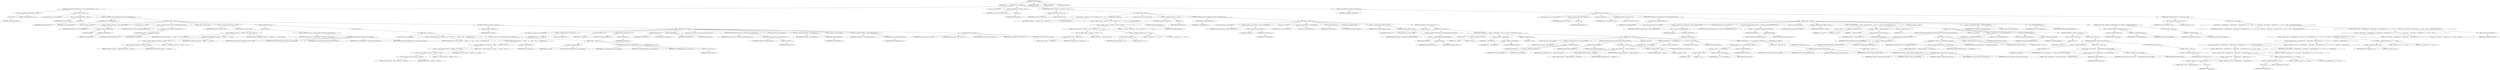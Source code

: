 digraph "doFileOperations" {  
"162" [label = <(METHOD,doFileOperations)<SUB>94</SUB>> ]
"7" [label = <(PARAM,this)<SUB>94</SUB>> ]
"163" [label = <(BLOCK,&lt;empty&gt;,&lt;empty&gt;)<SUB>94</SUB>> ]
"164" [label = <(CONTROL_STRUCTURE,if (completeDirMap.size() &gt; 0),if (completeDirMap.size() &gt; 0))<SUB>96</SUB>> ]
"165" [label = <(&lt;operator&gt;.greaterThan,completeDirMap.size() &gt; 0)<SUB>96</SUB>> ]
"166" [label = <(size,size())<SUB>96</SUB>> ]
"167" [label = <(IDENTIFIER,completeDirMap,size())<SUB>96</SUB>> ]
"168" [label = <(LITERAL,0,completeDirMap.size() &gt; 0)<SUB>96</SUB>> ]
"169" [label = <(BLOCK,&lt;empty&gt;,&lt;empty&gt;)<SUB>96</SUB>> ]
"170" [label = <(LOCAL,Enumeration e: java.util.Enumeration)> ]
"171" [label = <(&lt;operator&gt;.assignment,Enumeration e = keys())<SUB>97</SUB>> ]
"172" [label = <(IDENTIFIER,e,Enumeration e = keys())<SUB>97</SUB>> ]
"173" [label = <(keys,keys())<SUB>97</SUB>> ]
"174" [label = <(IDENTIFIER,completeDirMap,keys())<SUB>97</SUB>> ]
"175" [label = <(CONTROL_STRUCTURE,while (e.hasMoreElements()),while (e.hasMoreElements()))<SUB>98</SUB>> ]
"176" [label = <(hasMoreElements,e.hasMoreElements())<SUB>98</SUB>> ]
"177" [label = <(IDENTIFIER,e,e.hasMoreElements())<SUB>98</SUB>> ]
"178" [label = <(BLOCK,&lt;empty&gt;,&lt;empty&gt;)<SUB>98</SUB>> ]
"179" [label = <(LOCAL,File fromDir: java.io.File)> ]
"180" [label = <(&lt;operator&gt;.assignment,File fromDir = (File) e.nextElement())<SUB>99</SUB>> ]
"181" [label = <(IDENTIFIER,fromDir,File fromDir = (File) e.nextElement())<SUB>99</SUB>> ]
"182" [label = <(&lt;operator&gt;.cast,(File) e.nextElement())<SUB>99</SUB>> ]
"183" [label = <(TYPE_REF,File,File)<SUB>99</SUB>> ]
"184" [label = <(nextElement,e.nextElement())<SUB>99</SUB>> ]
"185" [label = <(IDENTIFIER,e,e.nextElement())<SUB>99</SUB>> ]
"186" [label = <(LOCAL,File toDir: java.io.File)> ]
"187" [label = <(&lt;operator&gt;.assignment,File toDir = (File) completeDirMap.get(fromDir))<SUB>100</SUB>> ]
"188" [label = <(IDENTIFIER,toDir,File toDir = (File) completeDirMap.get(fromDir))<SUB>100</SUB>> ]
"189" [label = <(&lt;operator&gt;.cast,(File) completeDirMap.get(fromDir))<SUB>100</SUB>> ]
"190" [label = <(TYPE_REF,File,File)<SUB>100</SUB>> ]
"191" [label = <(get,get(fromDir))<SUB>100</SUB>> ]
"192" [label = <(IDENTIFIER,completeDirMap,get(fromDir))<SUB>100</SUB>> ]
"193" [label = <(IDENTIFIER,fromDir,get(fromDir))<SUB>100</SUB>> ]
"194" [label = <(LOCAL,boolean renamed: boolean)> ]
"195" [label = <(&lt;operator&gt;.assignment,boolean renamed = false)<SUB>101</SUB>> ]
"196" [label = <(IDENTIFIER,renamed,boolean renamed = false)<SUB>101</SUB>> ]
"197" [label = <(LITERAL,false,boolean renamed = false)<SUB>101</SUB>> ]
"198" [label = <(CONTROL_STRUCTURE,try,try)<SUB>102</SUB>> ]
"199" [label = <(BLOCK,try,try)<SUB>102</SUB>> ]
"200" [label = <(log,log(&quot;Attempting to rename dir: &quot; + fromDir + &quot; to &quot; + toDir, verbosity))<SUB>103</SUB>> ]
"6" [label = <(IDENTIFIER,this,log(&quot;Attempting to rename dir: &quot; + fromDir + &quot; to &quot; + toDir, verbosity))<SUB>103</SUB>> ]
"201" [label = <(&lt;operator&gt;.addition,&quot;Attempting to rename dir: &quot; + fromDir + &quot; to &quot; + toDir)<SUB>103</SUB>> ]
"202" [label = <(&lt;operator&gt;.addition,&quot;Attempting to rename dir: &quot; + fromDir + &quot; to &quot;)<SUB>103</SUB>> ]
"203" [label = <(&lt;operator&gt;.addition,&quot;Attempting to rename dir: &quot; + fromDir)<SUB>103</SUB>> ]
"204" [label = <(LITERAL,&quot;Attempting to rename dir: &quot;,&quot;Attempting to rename dir: &quot; + fromDir)<SUB>103</SUB>> ]
"205" [label = <(IDENTIFIER,fromDir,&quot;Attempting to rename dir: &quot; + fromDir)<SUB>103</SUB>> ]
"206" [label = <(LITERAL,&quot; to &quot;,&quot;Attempting to rename dir: &quot; + fromDir + &quot; to &quot;)<SUB>104</SUB>> ]
"207" [label = <(IDENTIFIER,toDir,&quot;Attempting to rename dir: &quot; + fromDir + &quot; to &quot; + toDir)<SUB>104</SUB>> ]
"208" [label = <(IDENTIFIER,verbosity,log(&quot;Attempting to rename dir: &quot; + fromDir + &quot; to &quot; + toDir, verbosity))<SUB>104</SUB>> ]
"209" [label = <(&lt;operator&gt;.assignment,renamed = renameFile(fromDir, toDir, filtering, forceOverwrite))<SUB>105</SUB>> ]
"210" [label = <(IDENTIFIER,renamed,renamed = renameFile(fromDir, toDir, filtering, forceOverwrite))<SUB>105</SUB>> ]
"211" [label = <(renameFile,renameFile(fromDir, toDir, filtering, forceOverwrite))<SUB>106</SUB>> ]
"8" [label = <(IDENTIFIER,this,renameFile(fromDir, toDir, filtering, forceOverwrite))<SUB>106</SUB>> ]
"212" [label = <(IDENTIFIER,fromDir,renameFile(fromDir, toDir, filtering, forceOverwrite))<SUB>106</SUB>> ]
"213" [label = <(IDENTIFIER,toDir,renameFile(fromDir, toDir, filtering, forceOverwrite))<SUB>106</SUB>> ]
"214" [label = <(IDENTIFIER,filtering,renameFile(fromDir, toDir, filtering, forceOverwrite))<SUB>106</SUB>> ]
"215" [label = <(IDENTIFIER,forceOverwrite,renameFile(fromDir, toDir, filtering, forceOverwrite))<SUB>106</SUB>> ]
"216" [label = <(BLOCK,catch,catch)> ]
"217" [label = <(BLOCK,&lt;empty&gt;,&lt;empty&gt;)<SUB>107</SUB>> ]
"218" [label = <(LOCAL,String msg: java.lang.String)> ]
"219" [label = <(&lt;operator&gt;.assignment,String msg = &quot;Failed to rename dir &quot; + fromDir + &quot; to &quot; + toDir + &quot; due to &quot; + ioe.getMessage())<SUB>108</SUB>> ]
"220" [label = <(IDENTIFIER,msg,String msg = &quot;Failed to rename dir &quot; + fromDir + &quot; to &quot; + toDir + &quot; due to &quot; + ioe.getMessage())<SUB>108</SUB>> ]
"221" [label = <(&lt;operator&gt;.addition,&quot;Failed to rename dir &quot; + fromDir + &quot; to &quot; + toDir + &quot; due to &quot; + ioe.getMessage())<SUB>108</SUB>> ]
"222" [label = <(&lt;operator&gt;.addition,&quot;Failed to rename dir &quot; + fromDir + &quot; to &quot; + toDir + &quot; due to &quot;)<SUB>108</SUB>> ]
"223" [label = <(&lt;operator&gt;.addition,&quot;Failed to rename dir &quot; + fromDir + &quot; to &quot; + toDir)<SUB>108</SUB>> ]
"224" [label = <(&lt;operator&gt;.addition,&quot;Failed to rename dir &quot; + fromDir + &quot; to &quot;)<SUB>108</SUB>> ]
"225" [label = <(&lt;operator&gt;.addition,&quot;Failed to rename dir &quot; + fromDir)<SUB>108</SUB>> ]
"226" [label = <(LITERAL,&quot;Failed to rename dir &quot;,&quot;Failed to rename dir &quot; + fromDir)<SUB>108</SUB>> ]
"227" [label = <(IDENTIFIER,fromDir,&quot;Failed to rename dir &quot; + fromDir)<SUB>108</SUB>> ]
"228" [label = <(LITERAL,&quot; to &quot;,&quot;Failed to rename dir &quot; + fromDir + &quot; to &quot;)<SUB>109</SUB>> ]
"229" [label = <(IDENTIFIER,toDir,&quot;Failed to rename dir &quot; + fromDir + &quot; to &quot; + toDir)<SUB>109</SUB>> ]
"230" [label = <(LITERAL,&quot; due to &quot;,&quot;Failed to rename dir &quot; + fromDir + &quot; to &quot; + toDir + &quot; due to &quot;)<SUB>110</SUB>> ]
"231" [label = <(getMessage,ioe.getMessage())<SUB>110</SUB>> ]
"232" [label = <(IDENTIFIER,ioe,ioe.getMessage())<SUB>110</SUB>> ]
"233" [label = <(&lt;operator&gt;.throw,throw new BuildException(msg, ioe, getLocation());)<SUB>111</SUB>> ]
"234" [label = <(BLOCK,&lt;empty&gt;,&lt;empty&gt;)<SUB>111</SUB>> ]
"235" [label = <(&lt;operator&gt;.assignment,&lt;empty&gt;)> ]
"236" [label = <(IDENTIFIER,$obj2,&lt;empty&gt;)> ]
"237" [label = <(&lt;operator&gt;.alloc,new BuildException(msg, ioe, getLocation()))<SUB>111</SUB>> ]
"238" [label = <(&lt;init&gt;,new BuildException(msg, ioe, getLocation()))<SUB>111</SUB>> ]
"239" [label = <(IDENTIFIER,$obj2,new BuildException(msg, ioe, getLocation()))> ]
"240" [label = <(IDENTIFIER,msg,new BuildException(msg, ioe, getLocation()))<SUB>111</SUB>> ]
"241" [label = <(IDENTIFIER,ioe,new BuildException(msg, ioe, getLocation()))<SUB>111</SUB>> ]
"242" [label = <(getLocation,getLocation())<SUB>111</SUB>> ]
"9" [label = <(IDENTIFIER,this,getLocation())<SUB>111</SUB>> ]
"243" [label = <(IDENTIFIER,$obj2,&lt;empty&gt;)> ]
"244" [label = <(CONTROL_STRUCTURE,if (!renamed),if (!renamed))<SUB>113</SUB>> ]
"245" [label = <(&lt;operator&gt;.logicalNot,!renamed)<SUB>113</SUB>> ]
"246" [label = <(IDENTIFIER,renamed,!renamed)<SUB>113</SUB>> ]
"247" [label = <(BLOCK,&lt;empty&gt;,&lt;empty&gt;)<SUB>113</SUB>> ]
"11" [label = <(LOCAL,FileSet fs: org.apache.tools.ant.types.FileSet)> ]
"248" [label = <(&lt;operator&gt;.assignment,FileSet fs = new FileSet())<SUB>114</SUB>> ]
"249" [label = <(IDENTIFIER,fs,FileSet fs = new FileSet())<SUB>114</SUB>> ]
"250" [label = <(&lt;operator&gt;.alloc,new FileSet())<SUB>114</SUB>> ]
"251" [label = <(&lt;init&gt;,new FileSet())<SUB>114</SUB>> ]
"10" [label = <(IDENTIFIER,fs,new FileSet())<SUB>114</SUB>> ]
"252" [label = <(setProject,setProject(getProject()))<SUB>115</SUB>> ]
"253" [label = <(IDENTIFIER,fs,setProject(getProject()))<SUB>115</SUB>> ]
"254" [label = <(getProject,getProject())<SUB>115</SUB>> ]
"12" [label = <(IDENTIFIER,this,getProject())<SUB>115</SUB>> ]
"255" [label = <(setDir,setDir(fromDir))<SUB>116</SUB>> ]
"256" [label = <(IDENTIFIER,fs,setDir(fromDir))<SUB>116</SUB>> ]
"257" [label = <(IDENTIFIER,fromDir,setDir(fromDir))<SUB>116</SUB>> ]
"258" [label = <(addFileset,addFileset(fs))<SUB>117</SUB>> ]
"13" [label = <(IDENTIFIER,this,addFileset(fs))<SUB>117</SUB>> ]
"259" [label = <(IDENTIFIER,fs,addFileset(fs))<SUB>117</SUB>> ]
"260" [label = <(LOCAL,DirectoryScanner ds: org.apache.tools.ant.DirectoryScanner)> ]
"261" [label = <(&lt;operator&gt;.assignment,DirectoryScanner ds = getDirectoryScanner(getProject()))<SUB>118</SUB>> ]
"262" [label = <(IDENTIFIER,ds,DirectoryScanner ds = getDirectoryScanner(getProject()))<SUB>118</SUB>> ]
"263" [label = <(getDirectoryScanner,getDirectoryScanner(getProject()))<SUB>118</SUB>> ]
"264" [label = <(IDENTIFIER,fs,getDirectoryScanner(getProject()))<SUB>118</SUB>> ]
"265" [label = <(getProject,getProject())<SUB>118</SUB>> ]
"14" [label = <(IDENTIFIER,this,getProject())<SUB>118</SUB>> ]
"266" [label = <(LOCAL,String[] files: java.lang.String[])> ]
"267" [label = <(&lt;operator&gt;.assignment,String[] files = getIncludedFiles())<SUB>119</SUB>> ]
"268" [label = <(IDENTIFIER,files,String[] files = getIncludedFiles())<SUB>119</SUB>> ]
"269" [label = <(getIncludedFiles,getIncludedFiles())<SUB>119</SUB>> ]
"270" [label = <(IDENTIFIER,ds,getIncludedFiles())<SUB>119</SUB>> ]
"271" [label = <(LOCAL,String[] dirs: java.lang.String[])> ]
"272" [label = <(&lt;operator&gt;.assignment,String[] dirs = getIncludedDirectories())<SUB>120</SUB>> ]
"273" [label = <(IDENTIFIER,dirs,String[] dirs = getIncludedDirectories())<SUB>120</SUB>> ]
"274" [label = <(getIncludedDirectories,getIncludedDirectories())<SUB>120</SUB>> ]
"275" [label = <(IDENTIFIER,ds,getIncludedDirectories())<SUB>120</SUB>> ]
"276" [label = <(scan,scan(fromDir, toDir, files, dirs))<SUB>121</SUB>> ]
"15" [label = <(IDENTIFIER,this,scan(fromDir, toDir, files, dirs))<SUB>121</SUB>> ]
"277" [label = <(IDENTIFIER,fromDir,scan(fromDir, toDir, files, dirs))<SUB>121</SUB>> ]
"278" [label = <(IDENTIFIER,toDir,scan(fromDir, toDir, files, dirs))<SUB>121</SUB>> ]
"279" [label = <(IDENTIFIER,files,scan(fromDir, toDir, files, dirs))<SUB>121</SUB>> ]
"280" [label = <(IDENTIFIER,dirs,scan(fromDir, toDir, files, dirs))<SUB>121</SUB>> ]
"281" [label = <(LOCAL,int moveCount: int)> ]
"282" [label = <(&lt;operator&gt;.assignment,int moveCount = size())<SUB>125</SUB>> ]
"283" [label = <(IDENTIFIER,moveCount,int moveCount = size())<SUB>125</SUB>> ]
"284" [label = <(size,size())<SUB>125</SUB>> ]
"285" [label = <(IDENTIFIER,fileCopyMap,size())<SUB>125</SUB>> ]
"286" [label = <(CONTROL_STRUCTURE,if (moveCount &gt; 0),if (moveCount &gt; 0))<SUB>126</SUB>> ]
"287" [label = <(&lt;operator&gt;.greaterThan,moveCount &gt; 0)<SUB>126</SUB>> ]
"288" [label = <(IDENTIFIER,moveCount,moveCount &gt; 0)<SUB>126</SUB>> ]
"289" [label = <(LITERAL,0,moveCount &gt; 0)<SUB>126</SUB>> ]
"290" [label = <(BLOCK,&lt;empty&gt;,&lt;empty&gt;)<SUB>126</SUB>> ]
"291" [label = <(log,log(&quot;Moving &quot; + moveCount + &quot; file&quot; + ((moveCount == 1) ? &quot;&quot; : &quot;s&quot;) + &quot; to &quot; + destDir.getAbsolutePath()))<SUB>127</SUB>> ]
"16" [label = <(IDENTIFIER,this,log(&quot;Moving &quot; + moveCount + &quot; file&quot; + ((moveCount == 1) ? &quot;&quot; : &quot;s&quot;) + &quot; to &quot; + destDir.getAbsolutePath()))<SUB>127</SUB>> ]
"292" [label = <(&lt;operator&gt;.addition,&quot;Moving &quot; + moveCount + &quot; file&quot; + ((moveCount == 1) ? &quot;&quot; : &quot;s&quot;) + &quot; to &quot; + destDir.getAbsolutePath())<SUB>127</SUB>> ]
"293" [label = <(&lt;operator&gt;.addition,&quot;Moving &quot; + moveCount + &quot; file&quot; + ((moveCount == 1) ? &quot;&quot; : &quot;s&quot;) + &quot; to &quot;)<SUB>127</SUB>> ]
"294" [label = <(&lt;operator&gt;.addition,&quot;Moving &quot; + moveCount + &quot; file&quot; + ((moveCount == 1) ? &quot;&quot; : &quot;s&quot;))<SUB>127</SUB>> ]
"295" [label = <(&lt;operator&gt;.addition,&quot;Moving &quot; + moveCount + &quot; file&quot;)<SUB>127</SUB>> ]
"296" [label = <(&lt;operator&gt;.addition,&quot;Moving &quot; + moveCount)<SUB>127</SUB>> ]
"297" [label = <(LITERAL,&quot;Moving &quot;,&quot;Moving &quot; + moveCount)<SUB>127</SUB>> ]
"298" [label = <(IDENTIFIER,moveCount,&quot;Moving &quot; + moveCount)<SUB>127</SUB>> ]
"299" [label = <(LITERAL,&quot; file&quot;,&quot;Moving &quot; + moveCount + &quot; file&quot;)<SUB>127</SUB>> ]
"300" [label = <(&lt;operator&gt;.conditional,(moveCount == 1) ? &quot;&quot; : &quot;s&quot;)<SUB>128</SUB>> ]
"301" [label = <(&lt;operator&gt;.equals,moveCount == 1)<SUB>128</SUB>> ]
"302" [label = <(IDENTIFIER,moveCount,moveCount == 1)<SUB>128</SUB>> ]
"303" [label = <(LITERAL,1,moveCount == 1)<SUB>128</SUB>> ]
"304" [label = <(LITERAL,&quot;&quot;,(moveCount == 1) ? &quot;&quot; : &quot;s&quot;)<SUB>128</SUB>> ]
"305" [label = <(LITERAL,&quot;s&quot;,(moveCount == 1) ? &quot;&quot; : &quot;s&quot;)<SUB>128</SUB>> ]
"306" [label = <(LITERAL,&quot; to &quot;,&quot;Moving &quot; + moveCount + &quot; file&quot; + ((moveCount == 1) ? &quot;&quot; : &quot;s&quot;) + &quot; to &quot;)<SUB>129</SUB>> ]
"307" [label = <(getAbsolutePath,getAbsolutePath())<SUB>129</SUB>> ]
"308" [label = <(IDENTIFIER,destDir,getAbsolutePath())<SUB>129</SUB>> ]
"309" [label = <(LOCAL,Enumeration e: java.util.Enumeration)> ]
"310" [label = <(&lt;operator&gt;.assignment,Enumeration e = keys())<SUB>131</SUB>> ]
"311" [label = <(IDENTIFIER,e,Enumeration e = keys())<SUB>131</SUB>> ]
"312" [label = <(keys,keys())<SUB>131</SUB>> ]
"313" [label = <(IDENTIFIER,fileCopyMap,keys())<SUB>131</SUB>> ]
"314" [label = <(CONTROL_STRUCTURE,while (e.hasMoreElements()),while (e.hasMoreElements()))<SUB>132</SUB>> ]
"315" [label = <(hasMoreElements,e.hasMoreElements())<SUB>132</SUB>> ]
"316" [label = <(IDENTIFIER,e,e.hasMoreElements())<SUB>132</SUB>> ]
"317" [label = <(BLOCK,&lt;empty&gt;,&lt;empty&gt;)<SUB>132</SUB>> ]
"318" [label = <(LOCAL,String fromFile: java.lang.String)> ]
"319" [label = <(&lt;operator&gt;.assignment,String fromFile = (String) e.nextElement())<SUB>133</SUB>> ]
"320" [label = <(IDENTIFIER,fromFile,String fromFile = (String) e.nextElement())<SUB>133</SUB>> ]
"321" [label = <(&lt;operator&gt;.cast,(String) e.nextElement())<SUB>133</SUB>> ]
"322" [label = <(TYPE_REF,String,String)<SUB>133</SUB>> ]
"323" [label = <(nextElement,e.nextElement())<SUB>133</SUB>> ]
"324" [label = <(IDENTIFIER,e,e.nextElement())<SUB>133</SUB>> ]
"18" [label = <(LOCAL,File f: java.io.File)> ]
"325" [label = <(&lt;operator&gt;.assignment,File f = new File(fromFile))<SUB>135</SUB>> ]
"326" [label = <(IDENTIFIER,f,File f = new File(fromFile))<SUB>135</SUB>> ]
"327" [label = <(&lt;operator&gt;.alloc,new File(fromFile))<SUB>135</SUB>> ]
"328" [label = <(&lt;init&gt;,new File(fromFile))<SUB>135</SUB>> ]
"17" [label = <(IDENTIFIER,f,new File(fromFile))<SUB>135</SUB>> ]
"329" [label = <(IDENTIFIER,fromFile,new File(fromFile))<SUB>135</SUB>> ]
"330" [label = <(LOCAL,boolean selfMove: boolean)> ]
"331" [label = <(&lt;operator&gt;.assignment,boolean selfMove = false)<SUB>136</SUB>> ]
"332" [label = <(IDENTIFIER,selfMove,boolean selfMove = false)<SUB>136</SUB>> ]
"333" [label = <(LITERAL,false,boolean selfMove = false)<SUB>136</SUB>> ]
"334" [label = <(CONTROL_STRUCTURE,if (f.exists()),if (f.exists()))<SUB>137</SUB>> ]
"335" [label = <(exists,f.exists())<SUB>137</SUB>> ]
"336" [label = <(IDENTIFIER,f,f.exists())<SUB>137</SUB>> ]
"337" [label = <(BLOCK,&lt;empty&gt;,&lt;empty&gt;)<SUB>137</SUB>> ]
"338" [label = <(LOCAL,String[] toFiles: java.lang.String[])> ]
"339" [label = <(&lt;operator&gt;.assignment,String[] toFiles = (String[]) fileCopyMap.get(fromFile))<SUB>138</SUB>> ]
"340" [label = <(IDENTIFIER,toFiles,String[] toFiles = (String[]) fileCopyMap.get(fromFile))<SUB>138</SUB>> ]
"341" [label = <(&lt;operator&gt;.cast,(String[]) fileCopyMap.get(fromFile))<SUB>138</SUB>> ]
"342" [label = <(TYPE_REF,String[],String[])<SUB>138</SUB>> ]
"343" [label = <(get,get(fromFile))<SUB>138</SUB>> ]
"344" [label = <(IDENTIFIER,fileCopyMap,get(fromFile))<SUB>138</SUB>> ]
"345" [label = <(IDENTIFIER,fromFile,get(fromFile))<SUB>138</SUB>> ]
"346" [label = <(CONTROL_STRUCTURE,for (int i = 0; Some(i &lt; toFiles.length); i++),for (int i = 0; Some(i &lt; toFiles.length); i++))<SUB>139</SUB>> ]
"347" [label = <(LOCAL,int i: int)> ]
"348" [label = <(&lt;operator&gt;.assignment,int i = 0)<SUB>139</SUB>> ]
"349" [label = <(IDENTIFIER,i,int i = 0)<SUB>139</SUB>> ]
"350" [label = <(LITERAL,0,int i = 0)<SUB>139</SUB>> ]
"351" [label = <(&lt;operator&gt;.lessThan,i &lt; toFiles.length)<SUB>139</SUB>> ]
"352" [label = <(IDENTIFIER,i,i &lt; toFiles.length)<SUB>139</SUB>> ]
"353" [label = <(&lt;operator&gt;.fieldAccess,toFiles.length)<SUB>139</SUB>> ]
"354" [label = <(IDENTIFIER,toFiles,i &lt; toFiles.length)<SUB>139</SUB>> ]
"355" [label = <(FIELD_IDENTIFIER,length,length)<SUB>139</SUB>> ]
"356" [label = <(&lt;operator&gt;.postIncrement,i++)<SUB>139</SUB>> ]
"357" [label = <(IDENTIFIER,i,i++)<SUB>139</SUB>> ]
"358" [label = <(BLOCK,&lt;empty&gt;,&lt;empty&gt;)<SUB>139</SUB>> ]
"359" [label = <(LOCAL,String toFile: java.lang.String)> ]
"360" [label = <(&lt;operator&gt;.assignment,String toFile = (String) toFiles[i])<SUB>140</SUB>> ]
"361" [label = <(IDENTIFIER,toFile,String toFile = (String) toFiles[i])<SUB>140</SUB>> ]
"362" [label = <(&lt;operator&gt;.cast,(String) toFiles[i])<SUB>140</SUB>> ]
"363" [label = <(TYPE_REF,String,String)<SUB>140</SUB>> ]
"364" [label = <(&lt;operator&gt;.indexAccess,toFiles[i])<SUB>140</SUB>> ]
"365" [label = <(IDENTIFIER,toFiles,(String) toFiles[i])<SUB>140</SUB>> ]
"366" [label = <(IDENTIFIER,i,(String) toFiles[i])<SUB>140</SUB>> ]
"367" [label = <(CONTROL_STRUCTURE,if (fromFile.equals(toFile)),if (fromFile.equals(toFile)))<SUB>142</SUB>> ]
"368" [label = <(equals,fromFile.equals(toFile))<SUB>142</SUB>> ]
"369" [label = <(IDENTIFIER,fromFile,fromFile.equals(toFile))<SUB>142</SUB>> ]
"370" [label = <(IDENTIFIER,toFile,fromFile.equals(toFile))<SUB>142</SUB>> ]
"371" [label = <(BLOCK,&lt;empty&gt;,&lt;empty&gt;)<SUB>142</SUB>> ]
"372" [label = <(log,log(&quot;Skipping self-move of &quot; + fromFile, verbosity))<SUB>143</SUB>> ]
"19" [label = <(IDENTIFIER,this,log(&quot;Skipping self-move of &quot; + fromFile, verbosity))<SUB>143</SUB>> ]
"373" [label = <(&lt;operator&gt;.addition,&quot;Skipping self-move of &quot; + fromFile)<SUB>143</SUB>> ]
"374" [label = <(LITERAL,&quot;Skipping self-move of &quot;,&quot;Skipping self-move of &quot; + fromFile)<SUB>143</SUB>> ]
"375" [label = <(IDENTIFIER,fromFile,&quot;Skipping self-move of &quot; + fromFile)<SUB>143</SUB>> ]
"376" [label = <(IDENTIFIER,verbosity,log(&quot;Skipping self-move of &quot; + fromFile, verbosity))<SUB>143</SUB>> ]
"377" [label = <(&lt;operator&gt;.assignment,selfMove = true)<SUB>144</SUB>> ]
"378" [label = <(IDENTIFIER,selfMove,selfMove = true)<SUB>144</SUB>> ]
"379" [label = <(LITERAL,true,selfMove = true)<SUB>144</SUB>> ]
"380" [label = <(CONTROL_STRUCTURE,continue;,continue;)<SUB>148</SUB>> ]
"21" [label = <(LOCAL,File d: java.io.File)> ]
"381" [label = <(&lt;operator&gt;.assignment,File d = new File(toFile))<SUB>150</SUB>> ]
"382" [label = <(IDENTIFIER,d,File d = new File(toFile))<SUB>150</SUB>> ]
"383" [label = <(&lt;operator&gt;.alloc,new File(toFile))<SUB>150</SUB>> ]
"384" [label = <(&lt;init&gt;,new File(toFile))<SUB>150</SUB>> ]
"20" [label = <(IDENTIFIER,d,new File(toFile))<SUB>150</SUB>> ]
"385" [label = <(IDENTIFIER,toFile,new File(toFile))<SUB>150</SUB>> ]
"386" [label = <(CONTROL_STRUCTURE,if ((i + 1) == toFiles.length &amp;&amp; !selfMove),if ((i + 1) == toFiles.length &amp;&amp; !selfMove))<SUB>151</SUB>> ]
"387" [label = <(&lt;operator&gt;.logicalAnd,(i + 1) == toFiles.length &amp;&amp; !selfMove)<SUB>151</SUB>> ]
"388" [label = <(&lt;operator&gt;.equals,(i + 1) == toFiles.length)<SUB>151</SUB>> ]
"389" [label = <(&lt;operator&gt;.addition,i + 1)<SUB>151</SUB>> ]
"390" [label = <(IDENTIFIER,i,i + 1)<SUB>151</SUB>> ]
"391" [label = <(LITERAL,1,i + 1)<SUB>151</SUB>> ]
"392" [label = <(&lt;operator&gt;.fieldAccess,toFiles.length)<SUB>151</SUB>> ]
"393" [label = <(IDENTIFIER,toFiles,(i + 1) == toFiles.length)<SUB>151</SUB>> ]
"394" [label = <(FIELD_IDENTIFIER,length,length)<SUB>151</SUB>> ]
"395" [label = <(&lt;operator&gt;.logicalNot,!selfMove)<SUB>151</SUB>> ]
"396" [label = <(IDENTIFIER,selfMove,!selfMove)<SUB>151</SUB>> ]
"397" [label = <(BLOCK,&lt;empty&gt;,&lt;empty&gt;)<SUB>151</SUB>> ]
"398" [label = <(moveFile,moveFile(f, d, filtering, forceOverwrite))<SUB>154</SUB>> ]
"22" [label = <(IDENTIFIER,this,moveFile(f, d, filtering, forceOverwrite))<SUB>154</SUB>> ]
"399" [label = <(IDENTIFIER,f,moveFile(f, d, filtering, forceOverwrite))<SUB>154</SUB>> ]
"400" [label = <(IDENTIFIER,d,moveFile(f, d, filtering, forceOverwrite))<SUB>154</SUB>> ]
"401" [label = <(IDENTIFIER,filtering,moveFile(f, d, filtering, forceOverwrite))<SUB>154</SUB>> ]
"402" [label = <(IDENTIFIER,forceOverwrite,moveFile(f, d, filtering, forceOverwrite))<SUB>154</SUB>> ]
"403" [label = <(CONTROL_STRUCTURE,else,else)<SUB>155</SUB>> ]
"404" [label = <(BLOCK,&lt;empty&gt;,&lt;empty&gt;)<SUB>155</SUB>> ]
"405" [label = <(copyFile,copyFile(f, d, filtering, forceOverwrite))<SUB>156</SUB>> ]
"23" [label = <(IDENTIFIER,this,copyFile(f, d, filtering, forceOverwrite))<SUB>156</SUB>> ]
"406" [label = <(IDENTIFIER,f,copyFile(f, d, filtering, forceOverwrite))<SUB>156</SUB>> ]
"407" [label = <(IDENTIFIER,d,copyFile(f, d, filtering, forceOverwrite))<SUB>156</SUB>> ]
"408" [label = <(IDENTIFIER,filtering,copyFile(f, d, filtering, forceOverwrite))<SUB>156</SUB>> ]
"409" [label = <(IDENTIFIER,forceOverwrite,copyFile(f, d, filtering, forceOverwrite))<SUB>156</SUB>> ]
"410" [label = <(CONTROL_STRUCTURE,if (includeEmpty),if (includeEmpty))<SUB>163</SUB>> ]
"411" [label = <(IDENTIFIER,includeEmpty,if (includeEmpty))<SUB>163</SUB>> ]
"412" [label = <(BLOCK,&lt;empty&gt;,&lt;empty&gt;)<SUB>163</SUB>> ]
"413" [label = <(LOCAL,Enumeration e: java.util.Enumeration)> ]
"414" [label = <(&lt;operator&gt;.assignment,Enumeration e = keys())<SUB>164</SUB>> ]
"415" [label = <(IDENTIFIER,e,Enumeration e = keys())<SUB>164</SUB>> ]
"416" [label = <(keys,keys())<SUB>164</SUB>> ]
"417" [label = <(IDENTIFIER,dirCopyMap,keys())<SUB>164</SUB>> ]
"418" [label = <(LOCAL,int createCount: int)> ]
"419" [label = <(&lt;operator&gt;.assignment,int createCount = 0)<SUB>165</SUB>> ]
"420" [label = <(IDENTIFIER,createCount,int createCount = 0)<SUB>165</SUB>> ]
"421" [label = <(LITERAL,0,int createCount = 0)<SUB>165</SUB>> ]
"422" [label = <(CONTROL_STRUCTURE,while (e.hasMoreElements()),while (e.hasMoreElements()))<SUB>166</SUB>> ]
"423" [label = <(hasMoreElements,e.hasMoreElements())<SUB>166</SUB>> ]
"424" [label = <(IDENTIFIER,e,e.hasMoreElements())<SUB>166</SUB>> ]
"425" [label = <(BLOCK,&lt;empty&gt;,&lt;empty&gt;)<SUB>166</SUB>> ]
"426" [label = <(LOCAL,String fromDirName: java.lang.String)> ]
"427" [label = <(&lt;operator&gt;.assignment,String fromDirName = (String) e.nextElement())<SUB>167</SUB>> ]
"428" [label = <(IDENTIFIER,fromDirName,String fromDirName = (String) e.nextElement())<SUB>167</SUB>> ]
"429" [label = <(&lt;operator&gt;.cast,(String) e.nextElement())<SUB>167</SUB>> ]
"430" [label = <(TYPE_REF,String,String)<SUB>167</SUB>> ]
"431" [label = <(nextElement,e.nextElement())<SUB>167</SUB>> ]
"432" [label = <(IDENTIFIER,e,e.nextElement())<SUB>167</SUB>> ]
"433" [label = <(LOCAL,String[] toDirNames: java.lang.String[])> ]
"434" [label = <(&lt;operator&gt;.assignment,String[] toDirNames = (String[]) dirCopyMap.get(fromDirName))<SUB>168</SUB>> ]
"435" [label = <(IDENTIFIER,toDirNames,String[] toDirNames = (String[]) dirCopyMap.get(fromDirName))<SUB>168</SUB>> ]
"436" [label = <(&lt;operator&gt;.cast,(String[]) dirCopyMap.get(fromDirName))<SUB>168</SUB>> ]
"437" [label = <(TYPE_REF,String[],String[])<SUB>168</SUB>> ]
"438" [label = <(get,get(fromDirName))<SUB>168</SUB>> ]
"439" [label = <(IDENTIFIER,dirCopyMap,get(fromDirName))<SUB>168</SUB>> ]
"440" [label = <(IDENTIFIER,fromDirName,get(fromDirName))<SUB>168</SUB>> ]
"441" [label = <(LOCAL,boolean selfMove: boolean)> ]
"442" [label = <(&lt;operator&gt;.assignment,boolean selfMove = false)<SUB>169</SUB>> ]
"443" [label = <(IDENTIFIER,selfMove,boolean selfMove = false)<SUB>169</SUB>> ]
"444" [label = <(LITERAL,false,boolean selfMove = false)<SUB>169</SUB>> ]
"445" [label = <(CONTROL_STRUCTURE,for (int i = 0; Some(i &lt; toDirNames.length); i++),for (int i = 0; Some(i &lt; toDirNames.length); i++))<SUB>170</SUB>> ]
"446" [label = <(LOCAL,int i: int)> ]
"447" [label = <(&lt;operator&gt;.assignment,int i = 0)<SUB>170</SUB>> ]
"448" [label = <(IDENTIFIER,i,int i = 0)<SUB>170</SUB>> ]
"449" [label = <(LITERAL,0,int i = 0)<SUB>170</SUB>> ]
"450" [label = <(&lt;operator&gt;.lessThan,i &lt; toDirNames.length)<SUB>170</SUB>> ]
"451" [label = <(IDENTIFIER,i,i &lt; toDirNames.length)<SUB>170</SUB>> ]
"452" [label = <(&lt;operator&gt;.fieldAccess,toDirNames.length)<SUB>170</SUB>> ]
"453" [label = <(IDENTIFIER,toDirNames,i &lt; toDirNames.length)<SUB>170</SUB>> ]
"454" [label = <(FIELD_IDENTIFIER,length,length)<SUB>170</SUB>> ]
"455" [label = <(&lt;operator&gt;.postIncrement,i++)<SUB>170</SUB>> ]
"456" [label = <(IDENTIFIER,i,i++)<SUB>170</SUB>> ]
"457" [label = <(BLOCK,&lt;empty&gt;,&lt;empty&gt;)<SUB>170</SUB>> ]
"458" [label = <(CONTROL_STRUCTURE,if (fromDirName.equals(toDirNames[i])),if (fromDirName.equals(toDirNames[i])))<SUB>172</SUB>> ]
"459" [label = <(equals,fromDirName.equals(toDirNames[i]))<SUB>172</SUB>> ]
"460" [label = <(IDENTIFIER,fromDirName,fromDirName.equals(toDirNames[i]))<SUB>172</SUB>> ]
"461" [label = <(&lt;operator&gt;.indexAccess,toDirNames[i])<SUB>172</SUB>> ]
"462" [label = <(IDENTIFIER,toDirNames,fromDirName.equals(toDirNames[i]))<SUB>172</SUB>> ]
"463" [label = <(IDENTIFIER,i,fromDirName.equals(toDirNames[i]))<SUB>172</SUB>> ]
"464" [label = <(BLOCK,&lt;empty&gt;,&lt;empty&gt;)<SUB>172</SUB>> ]
"465" [label = <(log,log(&quot;Skipping self-move of &quot; + fromDirName, verbosity))<SUB>173</SUB>> ]
"24" [label = <(IDENTIFIER,this,log(&quot;Skipping self-move of &quot; + fromDirName, verbosity))<SUB>173</SUB>> ]
"466" [label = <(&lt;operator&gt;.addition,&quot;Skipping self-move of &quot; + fromDirName)<SUB>173</SUB>> ]
"467" [label = <(LITERAL,&quot;Skipping self-move of &quot;,&quot;Skipping self-move of &quot; + fromDirName)<SUB>173</SUB>> ]
"468" [label = <(IDENTIFIER,fromDirName,&quot;Skipping self-move of &quot; + fromDirName)<SUB>173</SUB>> ]
"469" [label = <(IDENTIFIER,verbosity,log(&quot;Skipping self-move of &quot; + fromDirName, verbosity))<SUB>173</SUB>> ]
"470" [label = <(&lt;operator&gt;.assignment,selfMove = true)<SUB>174</SUB>> ]
"471" [label = <(IDENTIFIER,selfMove,selfMove = true)<SUB>174</SUB>> ]
"472" [label = <(LITERAL,true,selfMove = true)<SUB>174</SUB>> ]
"473" [label = <(CONTROL_STRUCTURE,continue;,continue;)<SUB>175</SUB>> ]
"26" [label = <(LOCAL,File d: java.io.File)> ]
"474" [label = <(&lt;operator&gt;.assignment,File d = new File(toDirNames[i]))<SUB>178</SUB>> ]
"475" [label = <(IDENTIFIER,d,File d = new File(toDirNames[i]))<SUB>178</SUB>> ]
"476" [label = <(&lt;operator&gt;.alloc,new File(toDirNames[i]))<SUB>178</SUB>> ]
"477" [label = <(&lt;init&gt;,new File(toDirNames[i]))<SUB>178</SUB>> ]
"25" [label = <(IDENTIFIER,d,new File(toDirNames[i]))<SUB>178</SUB>> ]
"478" [label = <(&lt;operator&gt;.indexAccess,toDirNames[i])<SUB>178</SUB>> ]
"479" [label = <(IDENTIFIER,toDirNames,new File(toDirNames[i]))<SUB>178</SUB>> ]
"480" [label = <(IDENTIFIER,i,new File(toDirNames[i]))<SUB>178</SUB>> ]
"481" [label = <(CONTROL_STRUCTURE,if (!d.exists()),if (!d.exists()))<SUB>179</SUB>> ]
"482" [label = <(&lt;operator&gt;.logicalNot,!d.exists())<SUB>179</SUB>> ]
"483" [label = <(exists,d.exists())<SUB>179</SUB>> ]
"484" [label = <(IDENTIFIER,d,d.exists())<SUB>179</SUB>> ]
"485" [label = <(BLOCK,&lt;empty&gt;,&lt;empty&gt;)<SUB>179</SUB>> ]
"486" [label = <(CONTROL_STRUCTURE,if (!d.mkdirs()),if (!d.mkdirs()))<SUB>180</SUB>> ]
"487" [label = <(&lt;operator&gt;.logicalNot,!d.mkdirs())<SUB>180</SUB>> ]
"488" [label = <(mkdirs,d.mkdirs())<SUB>180</SUB>> ]
"489" [label = <(IDENTIFIER,d,d.mkdirs())<SUB>180</SUB>> ]
"490" [label = <(BLOCK,&lt;empty&gt;,&lt;empty&gt;)<SUB>180</SUB>> ]
"491" [label = <(log,log(&quot;Unable to create directory &quot; + d.getAbsolutePath(), Project.MSG_ERR))<SUB>181</SUB>> ]
"27" [label = <(IDENTIFIER,this,log(&quot;Unable to create directory &quot; + d.getAbsolutePath(), Project.MSG_ERR))<SUB>181</SUB>> ]
"492" [label = <(&lt;operator&gt;.addition,&quot;Unable to create directory &quot; + d.getAbsolutePath())<SUB>181</SUB>> ]
"493" [label = <(LITERAL,&quot;Unable to create directory &quot;,&quot;Unable to create directory &quot; + d.getAbsolutePath())<SUB>181</SUB>> ]
"494" [label = <(getAbsolutePath,d.getAbsolutePath())<SUB>182</SUB>> ]
"495" [label = <(IDENTIFIER,d,d.getAbsolutePath())<SUB>182</SUB>> ]
"496" [label = <(&lt;operator&gt;.fieldAccess,Project.MSG_ERR)<SUB>182</SUB>> ]
"497" [label = <(IDENTIFIER,Project,log(&quot;Unable to create directory &quot; + d.getAbsolutePath(), Project.MSG_ERR))<SUB>182</SUB>> ]
"498" [label = <(FIELD_IDENTIFIER,MSG_ERR,MSG_ERR)<SUB>182</SUB>> ]
"499" [label = <(CONTROL_STRUCTURE,else,else)<SUB>183</SUB>> ]
"500" [label = <(BLOCK,&lt;empty&gt;,&lt;empty&gt;)<SUB>183</SUB>> ]
"501" [label = <(&lt;operator&gt;.postIncrement,createCount++)<SUB>184</SUB>> ]
"502" [label = <(IDENTIFIER,createCount,createCount++)<SUB>184</SUB>> ]
"29" [label = <(LOCAL,File fromDir: java.io.File)> ]
"503" [label = <(&lt;operator&gt;.assignment,File fromDir = new File(fromDirName))<SUB>189</SUB>> ]
"504" [label = <(IDENTIFIER,fromDir,File fromDir = new File(fromDirName))<SUB>189</SUB>> ]
"505" [label = <(&lt;operator&gt;.alloc,new File(fromDirName))<SUB>189</SUB>> ]
"506" [label = <(&lt;init&gt;,new File(fromDirName))<SUB>189</SUB>> ]
"28" [label = <(IDENTIFIER,fromDir,new File(fromDirName))<SUB>189</SUB>> ]
"507" [label = <(IDENTIFIER,fromDirName,new File(fromDirName))<SUB>189</SUB>> ]
"508" [label = <(CONTROL_STRUCTURE,if (!selfMove &amp;&amp; okToDelete(fromDir)),if (!selfMove &amp;&amp; okToDelete(fromDir)))<SUB>190</SUB>> ]
"509" [label = <(&lt;operator&gt;.logicalAnd,!selfMove &amp;&amp; okToDelete(fromDir))<SUB>190</SUB>> ]
"510" [label = <(&lt;operator&gt;.logicalNot,!selfMove)<SUB>190</SUB>> ]
"511" [label = <(IDENTIFIER,selfMove,!selfMove)<SUB>190</SUB>> ]
"512" [label = <(okToDelete,this.okToDelete(fromDir))<SUB>190</SUB>> ]
"30" [label = <(IDENTIFIER,this,this.okToDelete(fromDir))<SUB>190</SUB>> ]
"513" [label = <(IDENTIFIER,fromDir,this.okToDelete(fromDir))<SUB>190</SUB>> ]
"514" [label = <(BLOCK,&lt;empty&gt;,&lt;empty&gt;)<SUB>190</SUB>> ]
"515" [label = <(deleteDir,this.deleteDir(fromDir))<SUB>191</SUB>> ]
"31" [label = <(IDENTIFIER,this,this.deleteDir(fromDir))<SUB>191</SUB>> ]
"516" [label = <(IDENTIFIER,fromDir,this.deleteDir(fromDir))<SUB>191</SUB>> ]
"517" [label = <(CONTROL_STRUCTURE,if (createCount &gt; 0),if (createCount &gt; 0))<SUB>196</SUB>> ]
"518" [label = <(&lt;operator&gt;.greaterThan,createCount &gt; 0)<SUB>196</SUB>> ]
"519" [label = <(IDENTIFIER,createCount,createCount &gt; 0)<SUB>196</SUB>> ]
"520" [label = <(LITERAL,0,createCount &gt; 0)<SUB>196</SUB>> ]
"521" [label = <(BLOCK,&lt;empty&gt;,&lt;empty&gt;)<SUB>196</SUB>> ]
"522" [label = <(log,log(&quot;Moved &quot; + dirCopyMap.size() + &quot; empty director&quot; + (dirCopyMap.size() == 1 ? &quot;y&quot; : &quot;ies&quot;) + &quot; to &quot; + createCount + &quot; empty director&quot; + (createCount == 1 ? &quot;y&quot; : &quot;ies&quot;) + &quot; under &quot; + destDir.getAbsolutePath()))<SUB>197</SUB>> ]
"32" [label = <(IDENTIFIER,this,log(&quot;Moved &quot; + dirCopyMap.size() + &quot; empty director&quot; + (dirCopyMap.size() == 1 ? &quot;y&quot; : &quot;ies&quot;) + &quot; to &quot; + createCount + &quot; empty director&quot; + (createCount == 1 ? &quot;y&quot; : &quot;ies&quot;) + &quot; under &quot; + destDir.getAbsolutePath()))<SUB>197</SUB>> ]
"523" [label = <(&lt;operator&gt;.addition,&quot;Moved &quot; + dirCopyMap.size() + &quot; empty director&quot; + (dirCopyMap.size() == 1 ? &quot;y&quot; : &quot;ies&quot;) + &quot; to &quot; + createCount + &quot; empty director&quot; + (createCount == 1 ? &quot;y&quot; : &quot;ies&quot;) + &quot; under &quot; + destDir.getAbsolutePath())<SUB>197</SUB>> ]
"524" [label = <(&lt;operator&gt;.addition,&quot;Moved &quot; + dirCopyMap.size() + &quot; empty director&quot; + (dirCopyMap.size() == 1 ? &quot;y&quot; : &quot;ies&quot;) + &quot; to &quot; + createCount + &quot; empty director&quot; + (createCount == 1 ? &quot;y&quot; : &quot;ies&quot;) + &quot; under &quot;)<SUB>197</SUB>> ]
"525" [label = <(&lt;operator&gt;.addition,&quot;Moved &quot; + dirCopyMap.size() + &quot; empty director&quot; + (dirCopyMap.size() == 1 ? &quot;y&quot; : &quot;ies&quot;) + &quot; to &quot; + createCount + &quot; empty director&quot; + (createCount == 1 ? &quot;y&quot; : &quot;ies&quot;))<SUB>197</SUB>> ]
"526" [label = <(&lt;operator&gt;.addition,&quot;Moved &quot; + dirCopyMap.size() + &quot; empty director&quot; + (dirCopyMap.size() == 1 ? &quot;y&quot; : &quot;ies&quot;) + &quot; to &quot; + createCount + &quot; empty director&quot;)<SUB>197</SUB>> ]
"527" [label = <(&lt;operator&gt;.addition,&quot;Moved &quot; + dirCopyMap.size() + &quot; empty director&quot; + (dirCopyMap.size() == 1 ? &quot;y&quot; : &quot;ies&quot;) + &quot; to &quot; + createCount)<SUB>197</SUB>> ]
"528" [label = <(&lt;operator&gt;.addition,&quot;Moved &quot; + dirCopyMap.size() + &quot; empty director&quot; + (dirCopyMap.size() == 1 ? &quot;y&quot; : &quot;ies&quot;) + &quot; to &quot;)<SUB>197</SUB>> ]
"529" [label = <(&lt;operator&gt;.addition,&quot;Moved &quot; + dirCopyMap.size() + &quot; empty director&quot; + (dirCopyMap.size() == 1 ? &quot;y&quot; : &quot;ies&quot;))<SUB>197</SUB>> ]
"530" [label = <(&lt;operator&gt;.addition,&quot;Moved &quot; + dirCopyMap.size() + &quot; empty director&quot;)<SUB>197</SUB>> ]
"531" [label = <(&lt;operator&gt;.addition,&quot;Moved &quot; + dirCopyMap.size())<SUB>197</SUB>> ]
"532" [label = <(LITERAL,&quot;Moved &quot;,&quot;Moved &quot; + dirCopyMap.size())<SUB>197</SUB>> ]
"533" [label = <(size,size())<SUB>197</SUB>> ]
"534" [label = <(IDENTIFIER,dirCopyMap,size())<SUB>197</SUB>> ]
"535" [label = <(LITERAL,&quot; empty director&quot;,&quot;Moved &quot; + dirCopyMap.size() + &quot; empty director&quot;)<SUB>198</SUB>> ]
"536" [label = <(&lt;operator&gt;.conditional,dirCopyMap.size() == 1 ? &quot;y&quot; : &quot;ies&quot;)<SUB>199</SUB>> ]
"537" [label = <(&lt;operator&gt;.equals,dirCopyMap.size() == 1)<SUB>199</SUB>> ]
"538" [label = <(size,size())<SUB>199</SUB>> ]
"539" [label = <(IDENTIFIER,dirCopyMap,size())<SUB>199</SUB>> ]
"540" [label = <(LITERAL,1,dirCopyMap.size() == 1)<SUB>199</SUB>> ]
"541" [label = <(LITERAL,&quot;y&quot;,dirCopyMap.size() == 1 ? &quot;y&quot; : &quot;ies&quot;)<SUB>199</SUB>> ]
"542" [label = <(LITERAL,&quot;ies&quot;,dirCopyMap.size() == 1 ? &quot;y&quot; : &quot;ies&quot;)<SUB>199</SUB>> ]
"543" [label = <(LITERAL,&quot; to &quot;,&quot;Moved &quot; + dirCopyMap.size() + &quot; empty director&quot; + (dirCopyMap.size() == 1 ? &quot;y&quot; : &quot;ies&quot;) + &quot; to &quot;)<SUB>200</SUB>> ]
"544" [label = <(IDENTIFIER,createCount,&quot;Moved &quot; + dirCopyMap.size() + &quot; empty director&quot; + (dirCopyMap.size() == 1 ? &quot;y&quot; : &quot;ies&quot;) + &quot; to &quot; + createCount)<SUB>200</SUB>> ]
"545" [label = <(LITERAL,&quot; empty director&quot;,&quot;Moved &quot; + dirCopyMap.size() + &quot; empty director&quot; + (dirCopyMap.size() == 1 ? &quot;y&quot; : &quot;ies&quot;) + &quot; to &quot; + createCount + &quot; empty director&quot;)<SUB>201</SUB>> ]
"546" [label = <(&lt;operator&gt;.conditional,createCount == 1 ? &quot;y&quot; : &quot;ies&quot;)<SUB>202</SUB>> ]
"547" [label = <(&lt;operator&gt;.equals,createCount == 1)<SUB>202</SUB>> ]
"548" [label = <(IDENTIFIER,createCount,createCount == 1)<SUB>202</SUB>> ]
"549" [label = <(LITERAL,1,createCount == 1)<SUB>202</SUB>> ]
"550" [label = <(LITERAL,&quot;y&quot;,createCount == 1 ? &quot;y&quot; : &quot;ies&quot;)<SUB>202</SUB>> ]
"551" [label = <(LITERAL,&quot;ies&quot;,createCount == 1 ? &quot;y&quot; : &quot;ies&quot;)<SUB>202</SUB>> ]
"552" [label = <(LITERAL,&quot; under &quot;,&quot;Moved &quot; + dirCopyMap.size() + &quot; empty director&quot; + (dirCopyMap.size() == 1 ? &quot;y&quot; : &quot;ies&quot;) + &quot; to &quot; + createCount + &quot; empty director&quot; + (createCount == 1 ? &quot;y&quot; : &quot;ies&quot;) + &quot; under &quot;)<SUB>202</SUB>> ]
"553" [label = <(getAbsolutePath,getAbsolutePath())<SUB>203</SUB>> ]
"554" [label = <(IDENTIFIER,destDir,getAbsolutePath())<SUB>203</SUB>> ]
"555" [label = <(MODIFIER,PROTECTED)> ]
"556" [label = <(MODIFIER,VIRTUAL)> ]
"557" [label = <(METHOD_RETURN,void)<SUB>94</SUB>> ]
  "162" -> "7" 
  "162" -> "163" 
  "162" -> "555" 
  "162" -> "556" 
  "162" -> "557" 
  "163" -> "164" 
  "163" -> "281" 
  "163" -> "282" 
  "163" -> "286" 
  "163" -> "410" 
  "164" -> "165" 
  "164" -> "169" 
  "165" -> "166" 
  "165" -> "168" 
  "166" -> "167" 
  "169" -> "170" 
  "169" -> "171" 
  "169" -> "175" 
  "171" -> "172" 
  "171" -> "173" 
  "173" -> "174" 
  "175" -> "176" 
  "175" -> "178" 
  "176" -> "177" 
  "178" -> "179" 
  "178" -> "180" 
  "178" -> "186" 
  "178" -> "187" 
  "178" -> "194" 
  "178" -> "195" 
  "178" -> "198" 
  "178" -> "244" 
  "180" -> "181" 
  "180" -> "182" 
  "182" -> "183" 
  "182" -> "184" 
  "184" -> "185" 
  "187" -> "188" 
  "187" -> "189" 
  "189" -> "190" 
  "189" -> "191" 
  "191" -> "192" 
  "191" -> "193" 
  "195" -> "196" 
  "195" -> "197" 
  "198" -> "199" 
  "198" -> "216" 
  "199" -> "200" 
  "199" -> "209" 
  "200" -> "6" 
  "200" -> "201" 
  "200" -> "208" 
  "201" -> "202" 
  "201" -> "207" 
  "202" -> "203" 
  "202" -> "206" 
  "203" -> "204" 
  "203" -> "205" 
  "209" -> "210" 
  "209" -> "211" 
  "211" -> "8" 
  "211" -> "212" 
  "211" -> "213" 
  "211" -> "214" 
  "211" -> "215" 
  "216" -> "217" 
  "217" -> "218" 
  "217" -> "219" 
  "217" -> "233" 
  "219" -> "220" 
  "219" -> "221" 
  "221" -> "222" 
  "221" -> "231" 
  "222" -> "223" 
  "222" -> "230" 
  "223" -> "224" 
  "223" -> "229" 
  "224" -> "225" 
  "224" -> "228" 
  "225" -> "226" 
  "225" -> "227" 
  "231" -> "232" 
  "233" -> "234" 
  "234" -> "235" 
  "234" -> "238" 
  "234" -> "243" 
  "235" -> "236" 
  "235" -> "237" 
  "238" -> "239" 
  "238" -> "240" 
  "238" -> "241" 
  "238" -> "242" 
  "242" -> "9" 
  "244" -> "245" 
  "244" -> "247" 
  "245" -> "246" 
  "247" -> "11" 
  "247" -> "248" 
  "247" -> "251" 
  "247" -> "252" 
  "247" -> "255" 
  "247" -> "258" 
  "247" -> "260" 
  "247" -> "261" 
  "247" -> "266" 
  "247" -> "267" 
  "247" -> "271" 
  "247" -> "272" 
  "247" -> "276" 
  "248" -> "249" 
  "248" -> "250" 
  "251" -> "10" 
  "252" -> "253" 
  "252" -> "254" 
  "254" -> "12" 
  "255" -> "256" 
  "255" -> "257" 
  "258" -> "13" 
  "258" -> "259" 
  "261" -> "262" 
  "261" -> "263" 
  "263" -> "264" 
  "263" -> "265" 
  "265" -> "14" 
  "267" -> "268" 
  "267" -> "269" 
  "269" -> "270" 
  "272" -> "273" 
  "272" -> "274" 
  "274" -> "275" 
  "276" -> "15" 
  "276" -> "277" 
  "276" -> "278" 
  "276" -> "279" 
  "276" -> "280" 
  "282" -> "283" 
  "282" -> "284" 
  "284" -> "285" 
  "286" -> "287" 
  "286" -> "290" 
  "287" -> "288" 
  "287" -> "289" 
  "290" -> "291" 
  "290" -> "309" 
  "290" -> "310" 
  "290" -> "314" 
  "291" -> "16" 
  "291" -> "292" 
  "292" -> "293" 
  "292" -> "307" 
  "293" -> "294" 
  "293" -> "306" 
  "294" -> "295" 
  "294" -> "300" 
  "295" -> "296" 
  "295" -> "299" 
  "296" -> "297" 
  "296" -> "298" 
  "300" -> "301" 
  "300" -> "304" 
  "300" -> "305" 
  "301" -> "302" 
  "301" -> "303" 
  "307" -> "308" 
  "310" -> "311" 
  "310" -> "312" 
  "312" -> "313" 
  "314" -> "315" 
  "314" -> "317" 
  "315" -> "316" 
  "317" -> "318" 
  "317" -> "319" 
  "317" -> "18" 
  "317" -> "325" 
  "317" -> "328" 
  "317" -> "330" 
  "317" -> "331" 
  "317" -> "334" 
  "319" -> "320" 
  "319" -> "321" 
  "321" -> "322" 
  "321" -> "323" 
  "323" -> "324" 
  "325" -> "326" 
  "325" -> "327" 
  "328" -> "17" 
  "328" -> "329" 
  "331" -> "332" 
  "331" -> "333" 
  "334" -> "335" 
  "334" -> "337" 
  "335" -> "336" 
  "337" -> "338" 
  "337" -> "339" 
  "337" -> "346" 
  "339" -> "340" 
  "339" -> "341" 
  "341" -> "342" 
  "341" -> "343" 
  "343" -> "344" 
  "343" -> "345" 
  "346" -> "347" 
  "346" -> "348" 
  "346" -> "351" 
  "346" -> "356" 
  "346" -> "358" 
  "348" -> "349" 
  "348" -> "350" 
  "351" -> "352" 
  "351" -> "353" 
  "353" -> "354" 
  "353" -> "355" 
  "356" -> "357" 
  "358" -> "359" 
  "358" -> "360" 
  "358" -> "367" 
  "358" -> "21" 
  "358" -> "381" 
  "358" -> "384" 
  "358" -> "386" 
  "360" -> "361" 
  "360" -> "362" 
  "362" -> "363" 
  "362" -> "364" 
  "364" -> "365" 
  "364" -> "366" 
  "367" -> "368" 
  "367" -> "371" 
  "368" -> "369" 
  "368" -> "370" 
  "371" -> "372" 
  "371" -> "377" 
  "371" -> "380" 
  "372" -> "19" 
  "372" -> "373" 
  "372" -> "376" 
  "373" -> "374" 
  "373" -> "375" 
  "377" -> "378" 
  "377" -> "379" 
  "381" -> "382" 
  "381" -> "383" 
  "384" -> "20" 
  "384" -> "385" 
  "386" -> "387" 
  "386" -> "397" 
  "386" -> "403" 
  "387" -> "388" 
  "387" -> "395" 
  "388" -> "389" 
  "388" -> "392" 
  "389" -> "390" 
  "389" -> "391" 
  "392" -> "393" 
  "392" -> "394" 
  "395" -> "396" 
  "397" -> "398" 
  "398" -> "22" 
  "398" -> "399" 
  "398" -> "400" 
  "398" -> "401" 
  "398" -> "402" 
  "403" -> "404" 
  "404" -> "405" 
  "405" -> "23" 
  "405" -> "406" 
  "405" -> "407" 
  "405" -> "408" 
  "405" -> "409" 
  "410" -> "411" 
  "410" -> "412" 
  "412" -> "413" 
  "412" -> "414" 
  "412" -> "418" 
  "412" -> "419" 
  "412" -> "422" 
  "412" -> "517" 
  "414" -> "415" 
  "414" -> "416" 
  "416" -> "417" 
  "419" -> "420" 
  "419" -> "421" 
  "422" -> "423" 
  "422" -> "425" 
  "423" -> "424" 
  "425" -> "426" 
  "425" -> "427" 
  "425" -> "433" 
  "425" -> "434" 
  "425" -> "441" 
  "425" -> "442" 
  "425" -> "445" 
  "425" -> "29" 
  "425" -> "503" 
  "425" -> "506" 
  "425" -> "508" 
  "427" -> "428" 
  "427" -> "429" 
  "429" -> "430" 
  "429" -> "431" 
  "431" -> "432" 
  "434" -> "435" 
  "434" -> "436" 
  "436" -> "437" 
  "436" -> "438" 
  "438" -> "439" 
  "438" -> "440" 
  "442" -> "443" 
  "442" -> "444" 
  "445" -> "446" 
  "445" -> "447" 
  "445" -> "450" 
  "445" -> "455" 
  "445" -> "457" 
  "447" -> "448" 
  "447" -> "449" 
  "450" -> "451" 
  "450" -> "452" 
  "452" -> "453" 
  "452" -> "454" 
  "455" -> "456" 
  "457" -> "458" 
  "457" -> "26" 
  "457" -> "474" 
  "457" -> "477" 
  "457" -> "481" 
  "458" -> "459" 
  "458" -> "464" 
  "459" -> "460" 
  "459" -> "461" 
  "461" -> "462" 
  "461" -> "463" 
  "464" -> "465" 
  "464" -> "470" 
  "464" -> "473" 
  "465" -> "24" 
  "465" -> "466" 
  "465" -> "469" 
  "466" -> "467" 
  "466" -> "468" 
  "470" -> "471" 
  "470" -> "472" 
  "474" -> "475" 
  "474" -> "476" 
  "477" -> "25" 
  "477" -> "478" 
  "478" -> "479" 
  "478" -> "480" 
  "481" -> "482" 
  "481" -> "485" 
  "482" -> "483" 
  "483" -> "484" 
  "485" -> "486" 
  "486" -> "487" 
  "486" -> "490" 
  "486" -> "499" 
  "487" -> "488" 
  "488" -> "489" 
  "490" -> "491" 
  "491" -> "27" 
  "491" -> "492" 
  "491" -> "496" 
  "492" -> "493" 
  "492" -> "494" 
  "494" -> "495" 
  "496" -> "497" 
  "496" -> "498" 
  "499" -> "500" 
  "500" -> "501" 
  "501" -> "502" 
  "503" -> "504" 
  "503" -> "505" 
  "506" -> "28" 
  "506" -> "507" 
  "508" -> "509" 
  "508" -> "514" 
  "509" -> "510" 
  "509" -> "512" 
  "510" -> "511" 
  "512" -> "30" 
  "512" -> "513" 
  "514" -> "515" 
  "515" -> "31" 
  "515" -> "516" 
  "517" -> "518" 
  "517" -> "521" 
  "518" -> "519" 
  "518" -> "520" 
  "521" -> "522" 
  "522" -> "32" 
  "522" -> "523" 
  "523" -> "524" 
  "523" -> "553" 
  "524" -> "525" 
  "524" -> "552" 
  "525" -> "526" 
  "525" -> "546" 
  "526" -> "527" 
  "526" -> "545" 
  "527" -> "528" 
  "527" -> "544" 
  "528" -> "529" 
  "528" -> "543" 
  "529" -> "530" 
  "529" -> "536" 
  "530" -> "531" 
  "530" -> "535" 
  "531" -> "532" 
  "531" -> "533" 
  "533" -> "534" 
  "536" -> "537" 
  "536" -> "541" 
  "536" -> "542" 
  "537" -> "538" 
  "537" -> "540" 
  "538" -> "539" 
  "546" -> "547" 
  "546" -> "550" 
  "546" -> "551" 
  "547" -> "548" 
  "547" -> "549" 
  "553" -> "554" 
}
